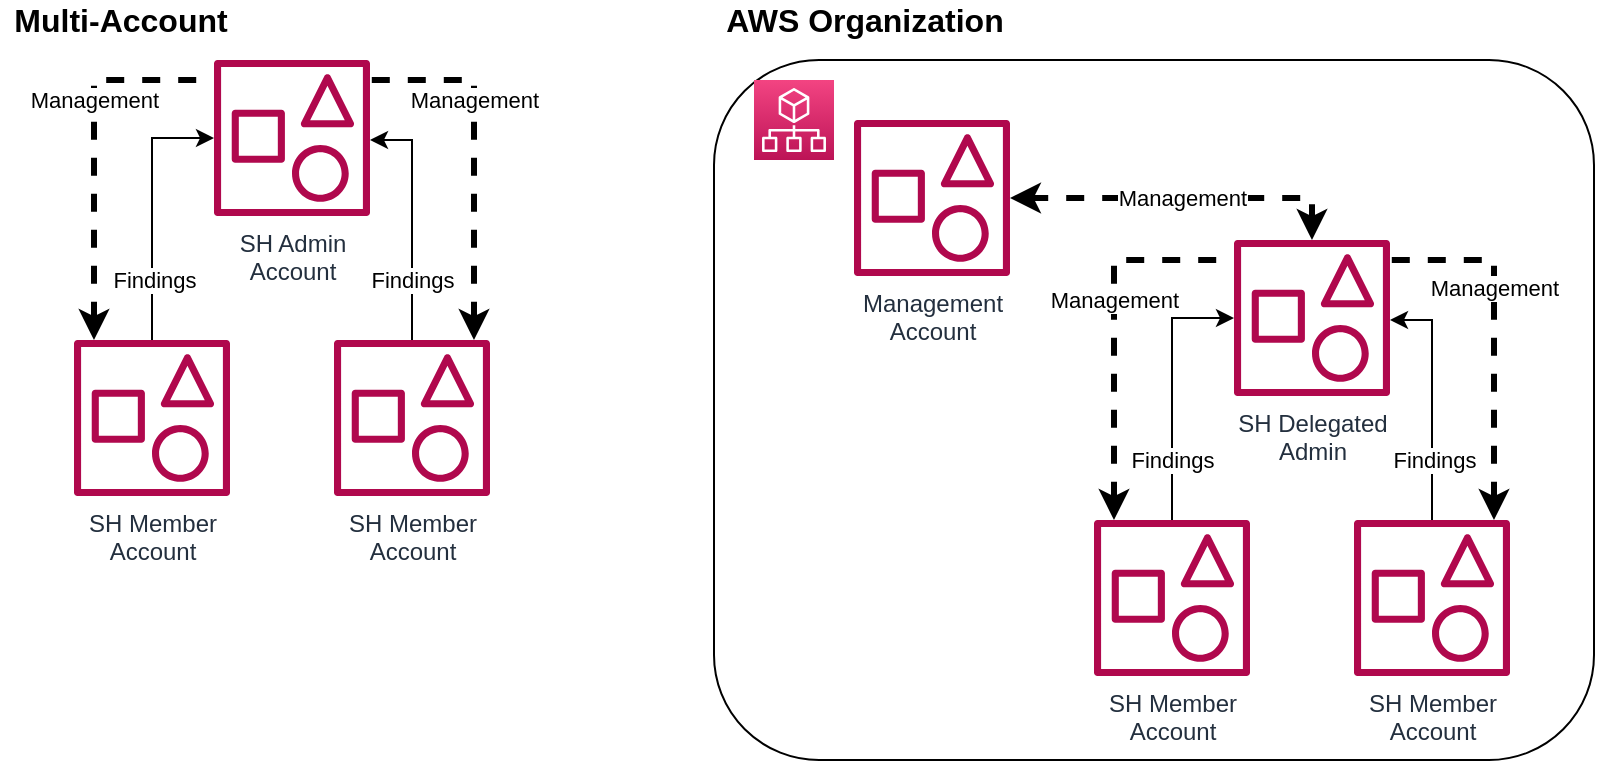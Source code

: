 <mxfile version="18.1.3" type="device"><diagram id="BiaH6fZuFeTfFIzYXRX1" name="Page-1"><mxGraphModel dx="1106" dy="899" grid="1" gridSize="10" guides="1" tooltips="1" connect="1" arrows="1" fold="1" page="1" pageScale="1" pageWidth="850" pageHeight="1100" math="0" shadow="0"><root><mxCell id="0"/><mxCell id="1" parent="0"/><mxCell id="uZ-ygLVvHMBBmhemD1xL-12" value="" style="rounded=1;whiteSpace=wrap;html=1;" vertex="1" parent="1"><mxGeometry x="360" y="40" width="440" height="350" as="geometry"/></mxCell><mxCell id="uZ-ygLVvHMBBmhemD1xL-1" value="SH Admin&lt;br&gt;Account" style="sketch=0;outlineConnect=0;fontColor=#232F3E;gradientColor=none;fillColor=#B0084D;strokeColor=none;dashed=0;verticalLabelPosition=bottom;verticalAlign=top;align=center;html=1;fontSize=12;fontStyle=0;aspect=fixed;pointerEvents=1;shape=mxgraph.aws4.organizations_account2;" vertex="1" parent="1"><mxGeometry x="110" y="40" width="78" height="78" as="geometry"/></mxCell><mxCell id="uZ-ygLVvHMBBmhemD1xL-5" value="Findings" style="edgeStyle=orthogonalEdgeStyle;rounded=0;orthogonalLoop=1;jettySize=auto;html=1;" edge="1" parent="1" source="uZ-ygLVvHMBBmhemD1xL-2" target="uZ-ygLVvHMBBmhemD1xL-1"><mxGeometry x="-0.545" y="-1" relative="1" as="geometry"><Array as="points"><mxPoint x="79" y="79"/></Array><mxPoint as="offset"/></mxGeometry></mxCell><mxCell id="uZ-ygLVvHMBBmhemD1xL-2" value="SH Member&lt;br&gt;Account" style="sketch=0;outlineConnect=0;fontColor=#232F3E;gradientColor=none;fillColor=#B0084D;strokeColor=none;dashed=0;verticalLabelPosition=bottom;verticalAlign=top;align=center;html=1;fontSize=12;fontStyle=0;aspect=fixed;pointerEvents=1;shape=mxgraph.aws4.organizations_account2;" vertex="1" parent="1"><mxGeometry x="40" y="180" width="78" height="78" as="geometry"/></mxCell><mxCell id="uZ-ygLVvHMBBmhemD1xL-4" value="Findings" style="edgeStyle=orthogonalEdgeStyle;rounded=0;orthogonalLoop=1;jettySize=auto;html=1;" edge="1" parent="1" source="uZ-ygLVvHMBBmhemD1xL-3" target="uZ-ygLVvHMBBmhemD1xL-1"><mxGeometry x="-0.504" relative="1" as="geometry"><Array as="points"><mxPoint x="209" y="80"/></Array><mxPoint as="offset"/></mxGeometry></mxCell><mxCell id="uZ-ygLVvHMBBmhemD1xL-3" value="SH Member&lt;br&gt;Account" style="sketch=0;outlineConnect=0;fontColor=#232F3E;gradientColor=none;fillColor=#B0084D;strokeColor=none;dashed=0;verticalLabelPosition=bottom;verticalAlign=top;align=center;html=1;fontSize=12;fontStyle=0;aspect=fixed;pointerEvents=1;shape=mxgraph.aws4.organizations_account2;" vertex="1" parent="1"><mxGeometry x="170" y="180" width="78" height="78" as="geometry"/></mxCell><mxCell id="uZ-ygLVvHMBBmhemD1xL-6" value="SH Delegated&lt;br&gt;Admin" style="sketch=0;outlineConnect=0;fontColor=#232F3E;gradientColor=none;fillColor=#B0084D;strokeColor=none;dashed=0;verticalLabelPosition=bottom;verticalAlign=top;align=center;html=1;fontSize=12;fontStyle=0;aspect=fixed;pointerEvents=1;shape=mxgraph.aws4.organizations_account2;" vertex="1" parent="1"><mxGeometry x="620" y="130" width="78" height="78" as="geometry"/></mxCell><mxCell id="uZ-ygLVvHMBBmhemD1xL-7" value="Findings" style="edgeStyle=orthogonalEdgeStyle;rounded=0;orthogonalLoop=1;jettySize=auto;html=1;" edge="1" parent="1" source="uZ-ygLVvHMBBmhemD1xL-8" target="uZ-ygLVvHMBBmhemD1xL-6"><mxGeometry x="-0.545" relative="1" as="geometry"><Array as="points"><mxPoint x="589" y="169"/></Array><mxPoint as="offset"/></mxGeometry></mxCell><mxCell id="uZ-ygLVvHMBBmhemD1xL-8" value="SH Member&lt;br&gt;Account" style="sketch=0;outlineConnect=0;fontColor=#232F3E;gradientColor=none;fillColor=#B0084D;strokeColor=none;dashed=0;verticalLabelPosition=bottom;verticalAlign=top;align=center;html=1;fontSize=12;fontStyle=0;aspect=fixed;pointerEvents=1;shape=mxgraph.aws4.organizations_account2;" vertex="1" parent="1"><mxGeometry x="550" y="270" width="78" height="78" as="geometry"/></mxCell><mxCell id="uZ-ygLVvHMBBmhemD1xL-9" value="Findings" style="edgeStyle=orthogonalEdgeStyle;rounded=0;orthogonalLoop=1;jettySize=auto;html=1;" edge="1" parent="1" source="uZ-ygLVvHMBBmhemD1xL-10" target="uZ-ygLVvHMBBmhemD1xL-6"><mxGeometry x="-0.504" y="-1" relative="1" as="geometry"><Array as="points"><mxPoint x="719" y="170"/></Array><mxPoint as="offset"/></mxGeometry></mxCell><mxCell id="uZ-ygLVvHMBBmhemD1xL-10" value="SH Member&lt;br&gt;Account" style="sketch=0;outlineConnect=0;fontColor=#232F3E;gradientColor=none;fillColor=#B0084D;strokeColor=none;dashed=0;verticalLabelPosition=bottom;verticalAlign=top;align=center;html=1;fontSize=12;fontStyle=0;aspect=fixed;pointerEvents=1;shape=mxgraph.aws4.organizations_account2;" vertex="1" parent="1"><mxGeometry x="680" y="270" width="78" height="78" as="geometry"/></mxCell><mxCell id="uZ-ygLVvHMBBmhemD1xL-11" value="" style="sketch=0;points=[[0,0,0],[0.25,0,0],[0.5,0,0],[0.75,0,0],[1,0,0],[0,1,0],[0.25,1,0],[0.5,1,0],[0.75,1,0],[1,1,0],[0,0.25,0],[0,0.5,0],[0,0.75,0],[1,0.25,0],[1,0.5,0],[1,0.75,0]];points=[[0,0,0],[0.25,0,0],[0.5,0,0],[0.75,0,0],[1,0,0],[0,1,0],[0.25,1,0],[0.5,1,0],[0.75,1,0],[1,1,0],[0,0.25,0],[0,0.5,0],[0,0.75,0],[1,0.25,0],[1,0.5,0],[1,0.75,0]];outlineConnect=0;fontColor=#232F3E;gradientColor=#F34482;gradientDirection=north;fillColor=#BC1356;strokeColor=#ffffff;dashed=0;verticalLabelPosition=bottom;verticalAlign=top;align=center;html=1;fontSize=12;fontStyle=0;aspect=fixed;shape=mxgraph.aws4.resourceIcon;resIcon=mxgraph.aws4.organizations;" vertex="1" parent="1"><mxGeometry x="380" y="50" width="40" height="40" as="geometry"/></mxCell><mxCell id="uZ-ygLVvHMBBmhemD1xL-16" value="Management" style="edgeStyle=orthogonalEdgeStyle;rounded=0;orthogonalLoop=1;jettySize=auto;html=1;strokeWidth=3;startArrow=classic;startFill=1;dashed=1;" edge="1" parent="1" source="uZ-ygLVvHMBBmhemD1xL-13" target="uZ-ygLVvHMBBmhemD1xL-6"><mxGeometry relative="1" as="geometry"><Array as="points"><mxPoint x="659" y="109"/></Array></mxGeometry></mxCell><mxCell id="uZ-ygLVvHMBBmhemD1xL-13" value="Management&lt;br&gt;Account" style="sketch=0;outlineConnect=0;fontColor=#232F3E;gradientColor=none;fillColor=#B0084D;strokeColor=none;dashed=0;verticalLabelPosition=bottom;verticalAlign=top;align=center;html=1;fontSize=12;fontStyle=0;aspect=fixed;pointerEvents=1;shape=mxgraph.aws4.organizations_account2;" vertex="1" parent="1"><mxGeometry x="430" y="70" width="78" height="78" as="geometry"/></mxCell><mxCell id="uZ-ygLVvHMBBmhemD1xL-17" value="Management" style="edgeStyle=orthogonalEdgeStyle;rounded=0;orthogonalLoop=1;jettySize=auto;html=1;strokeWidth=3;startArrow=classic;startFill=1;dashed=1;endArrow=none;endFill=0;" edge="1" parent="1" source="uZ-ygLVvHMBBmhemD1xL-8"><mxGeometry x="0.158" relative="1" as="geometry"><mxPoint x="538" y="119" as="sourcePoint"/><mxPoint x="620" y="140" as="targetPoint"/><Array as="points"><mxPoint x="560" y="140"/></Array><mxPoint as="offset"/></mxGeometry></mxCell><mxCell id="uZ-ygLVvHMBBmhemD1xL-18" value="Management" style="edgeStyle=orthogonalEdgeStyle;rounded=0;orthogonalLoop=1;jettySize=auto;html=1;strokeWidth=3;startArrow=classic;startFill=1;dashed=1;endArrow=none;endFill=0;" edge="1" parent="1" source="uZ-ygLVvHMBBmhemD1xL-10" target="uZ-ygLVvHMBBmhemD1xL-6"><mxGeometry x="0.279" relative="1" as="geometry"><mxPoint x="570" y="280" as="sourcePoint"/><mxPoint x="630" y="150" as="targetPoint"/><Array as="points"><mxPoint x="750" y="140"/></Array><mxPoint as="offset"/></mxGeometry></mxCell><mxCell id="uZ-ygLVvHMBBmhemD1xL-19" value="Management" style="edgeStyle=orthogonalEdgeStyle;rounded=0;orthogonalLoop=1;jettySize=auto;html=1;strokeWidth=3;startArrow=classic;startFill=1;dashed=1;endArrow=none;endFill=0;" edge="1" parent="1" source="uZ-ygLVvHMBBmhemD1xL-2" target="uZ-ygLVvHMBBmhemD1xL-1"><mxGeometry x="0.263" relative="1" as="geometry"><mxPoint x="530" y="610" as="sourcePoint"/><mxPoint x="590" y="480" as="targetPoint"/><Array as="points"><mxPoint x="50" y="50"/></Array><mxPoint as="offset"/></mxGeometry></mxCell><mxCell id="uZ-ygLVvHMBBmhemD1xL-20" value="Management" style="edgeStyle=orthogonalEdgeStyle;rounded=0;orthogonalLoop=1;jettySize=auto;html=1;strokeWidth=3;startArrow=classic;startFill=1;dashed=1;endArrow=none;endFill=0;" edge="1" parent="1" source="uZ-ygLVvHMBBmhemD1xL-3" target="uZ-ygLVvHMBBmhemD1xL-1"><mxGeometry x="0.319" relative="1" as="geometry"><mxPoint x="60" y="190" as="sourcePoint"/><mxPoint x="120" y="60" as="targetPoint"/><Array as="points"><mxPoint x="240" y="50"/></Array><mxPoint as="offset"/></mxGeometry></mxCell><mxCell id="uZ-ygLVvHMBBmhemD1xL-21" value="Multi-Account" style="text;html=1;align=center;verticalAlign=middle;resizable=0;points=[];autosize=1;strokeColor=none;fillColor=none;fontSize=16;fontStyle=1" vertex="1" parent="1"><mxGeometry x="3" y="10" width="120" height="20" as="geometry"/></mxCell><mxCell id="uZ-ygLVvHMBBmhemD1xL-22" value="AWS Organization" style="text;html=1;align=center;verticalAlign=middle;resizable=0;points=[];autosize=1;strokeColor=none;fillColor=none;fontSize=16;fontStyle=1" vertex="1" parent="1"><mxGeometry x="360" y="10" width="150" height="20" as="geometry"/></mxCell></root></mxGraphModel></diagram></mxfile>